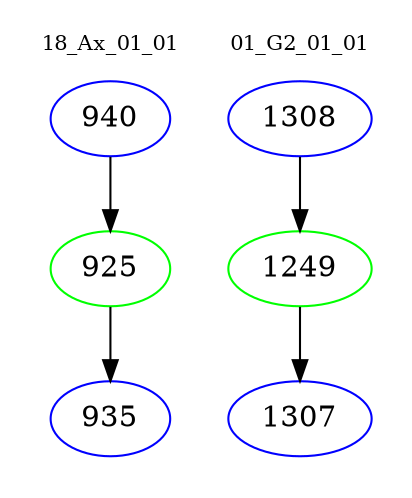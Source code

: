 digraph{
subgraph cluster_0 {
color = white
label = "18_Ax_01_01";
fontsize=10;
T0_940 [label="940", color="blue"]
T0_940 -> T0_925 [color="black"]
T0_925 [label="925", color="green"]
T0_925 -> T0_935 [color="black"]
T0_935 [label="935", color="blue"]
}
subgraph cluster_1 {
color = white
label = "01_G2_01_01";
fontsize=10;
T1_1308 [label="1308", color="blue"]
T1_1308 -> T1_1249 [color="black"]
T1_1249 [label="1249", color="green"]
T1_1249 -> T1_1307 [color="black"]
T1_1307 [label="1307", color="blue"]
}
}
